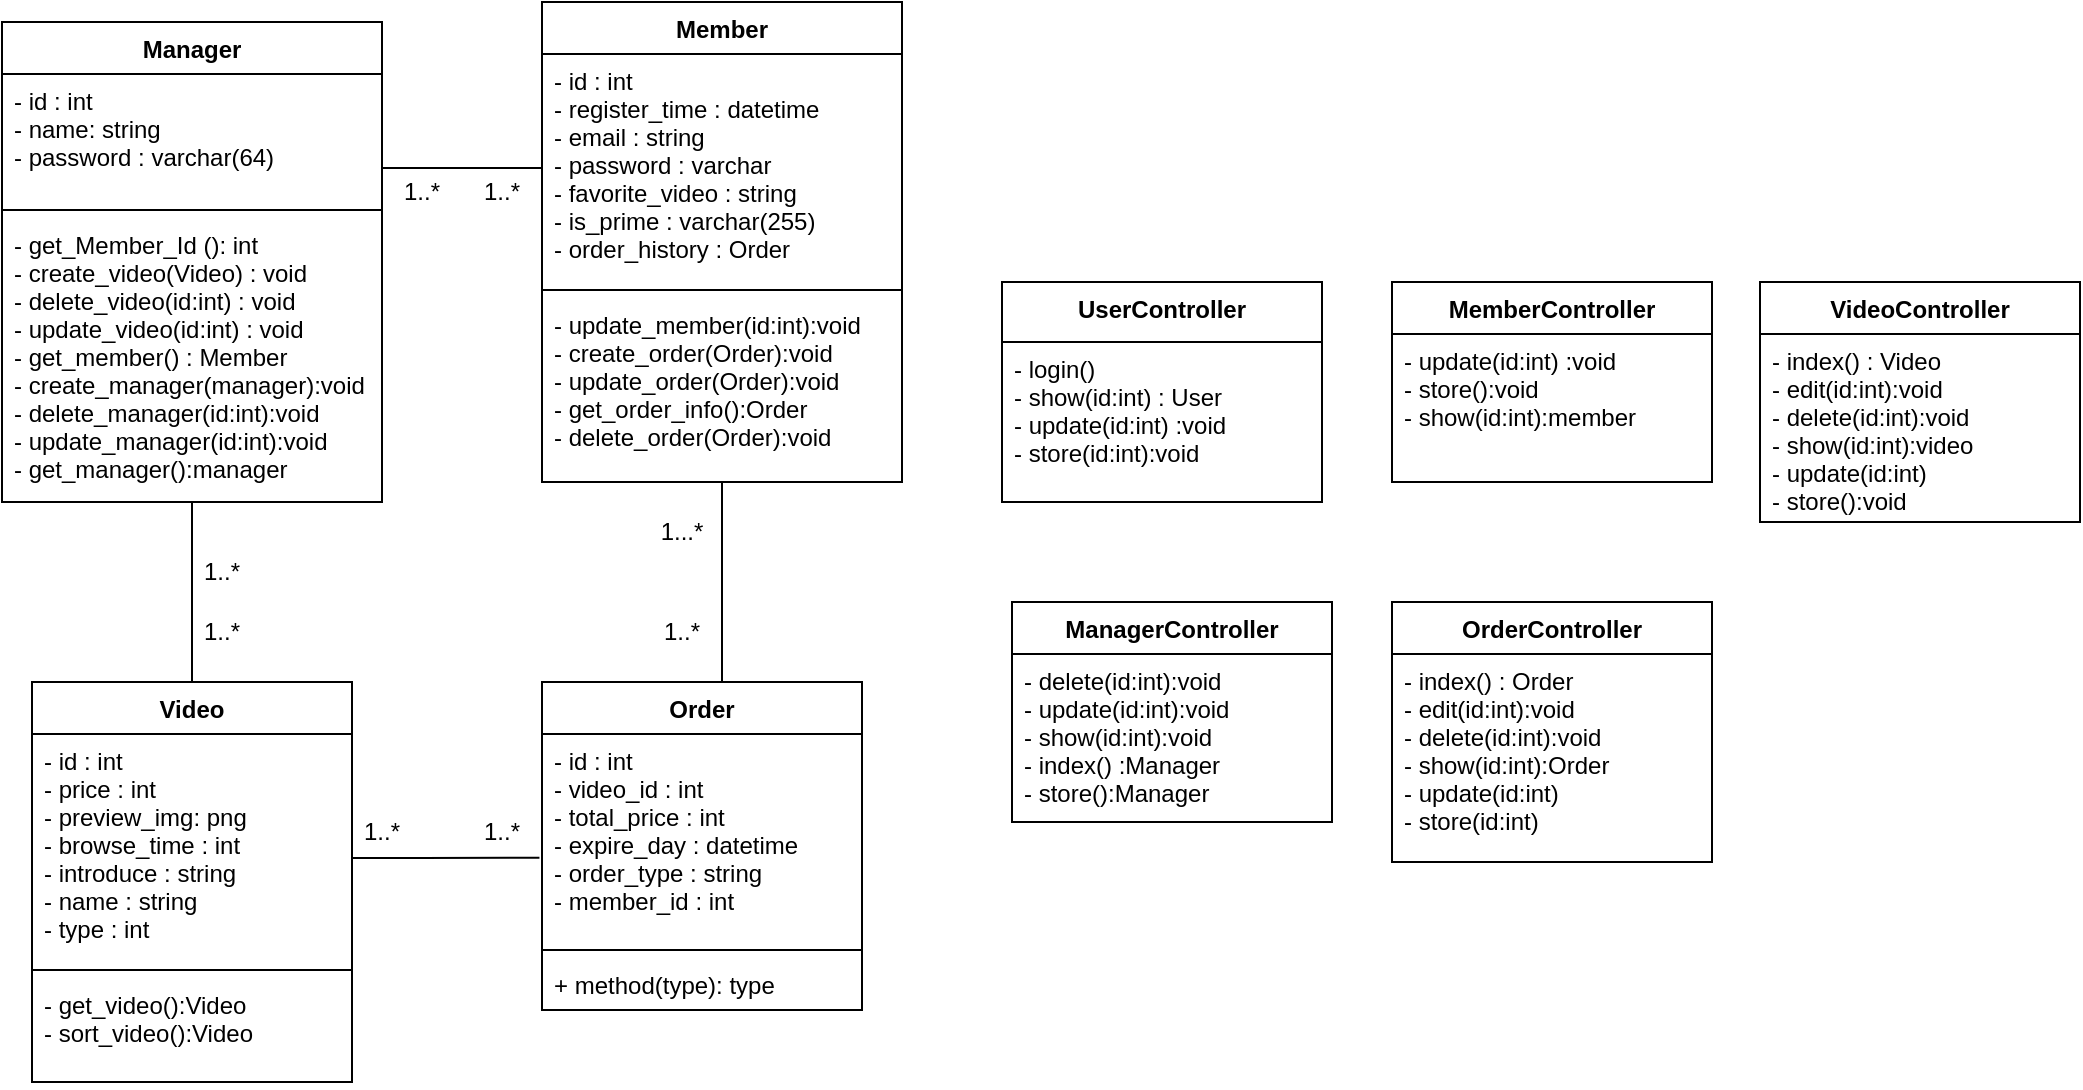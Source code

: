 <mxfile version="15.5.6" type="github">
  <diagram id="C5RBs43oDa-KdzZeNtuy" name="Page-1">
    <mxGraphModel dx="1138" dy="635" grid="1" gridSize="10" guides="1" tooltips="1" connect="1" arrows="1" fold="1" page="1" pageScale="1" pageWidth="827" pageHeight="1169" math="0" shadow="0">
      <root>
        <mxCell id="WIyWlLk6GJQsqaUBKTNV-0" />
        <mxCell id="WIyWlLk6GJQsqaUBKTNV-1" parent="WIyWlLk6GJQsqaUBKTNV-0" />
        <mxCell id="o_LKCgOX1JAMIY1ihnsy-7" style="edgeStyle=orthogonalEdgeStyle;rounded=0;orthogonalLoop=1;jettySize=auto;html=1;exitX=0.5;exitY=1;exitDx=0;exitDy=0;endArrow=none;endFill=0;" edge="1" parent="WIyWlLk6GJQsqaUBKTNV-1" source="zkfFHV4jXpPFQw0GAbJ--0" target="o_LKCgOX1JAMIY1ihnsy-8">
          <mxGeometry relative="1" as="geometry">
            <mxPoint x="300" y="490" as="targetPoint" />
            <Array as="points">
              <mxPoint x="380" y="440" />
              <mxPoint x="380" y="440" />
            </Array>
          </mxGeometry>
        </mxCell>
        <mxCell id="zkfFHV4jXpPFQw0GAbJ--0" value="Member" style="swimlane;fontStyle=1;align=center;verticalAlign=top;childLayout=stackLayout;horizontal=1;startSize=26;horizontalStack=0;resizeParent=1;resizeLast=0;collapsible=1;marginBottom=0;rounded=0;shadow=0;strokeWidth=1;" parent="WIyWlLk6GJQsqaUBKTNV-1" vertex="1">
          <mxGeometry x="290" y="120" width="180" height="240" as="geometry">
            <mxRectangle x="230" y="140" width="160" height="26" as="alternateBounds" />
          </mxGeometry>
        </mxCell>
        <mxCell id="zkfFHV4jXpPFQw0GAbJ--1" value="- id : int&#xa;- register_time : datetime&#xa;- email : string&#xa;- password : varchar&#xa;- favorite_video : string &#xa;- is_prime : varchar(255)&#xa;- order_history : Order&#xa;" style="text;align=left;verticalAlign=top;spacingLeft=4;spacingRight=4;overflow=hidden;rotatable=0;points=[[0,0.5],[1,0.5]];portConstraint=eastwest;" parent="zkfFHV4jXpPFQw0GAbJ--0" vertex="1">
          <mxGeometry y="26" width="180" height="114" as="geometry" />
        </mxCell>
        <mxCell id="zkfFHV4jXpPFQw0GAbJ--4" value="" style="line;html=1;strokeWidth=1;align=left;verticalAlign=middle;spacingTop=-1;spacingLeft=3;spacingRight=3;rotatable=0;labelPosition=right;points=[];portConstraint=eastwest;" parent="zkfFHV4jXpPFQw0GAbJ--0" vertex="1">
          <mxGeometry y="140" width="180" height="8" as="geometry" />
        </mxCell>
        <mxCell id="o_LKCgOX1JAMIY1ihnsy-14" value="- update_member(id:int):void&#xa;- create_order(Order):void&#xa;- update_order(Order):void &#xa;- get_order_info():Order&#xa;- delete_order(Order):void" style="text;strokeColor=none;fillColor=none;align=left;verticalAlign=top;spacingLeft=4;spacingRight=4;overflow=hidden;rotatable=0;points=[[0,0.5],[1,0.5]];portConstraint=eastwest;" vertex="1" parent="zkfFHV4jXpPFQw0GAbJ--0">
          <mxGeometry y="148" width="180" height="92" as="geometry" />
        </mxCell>
        <mxCell id="o_LKCgOX1JAMIY1ihnsy-4" value="1...*" style="text;html=1;strokeColor=none;fillColor=none;align=center;verticalAlign=middle;whiteSpace=wrap;rounded=0;" vertex="1" parent="WIyWlLk6GJQsqaUBKTNV-1">
          <mxGeometry x="350" y="380" width="20" height="10" as="geometry" />
        </mxCell>
        <mxCell id="o_LKCgOX1JAMIY1ihnsy-8" value="Order" style="swimlane;fontStyle=1;align=center;verticalAlign=top;childLayout=stackLayout;horizontal=1;startSize=26;horizontalStack=0;resizeParent=1;resizeParentMax=0;resizeLast=0;collapsible=1;marginBottom=0;" vertex="1" parent="WIyWlLk6GJQsqaUBKTNV-1">
          <mxGeometry x="290" y="460" width="160" height="164" as="geometry" />
        </mxCell>
        <mxCell id="o_LKCgOX1JAMIY1ihnsy-9" value="- id : int&#xa;- video_id : int&#xa;- total_price : int&#xa;- expire_day : datetime&#xa;- order_type : string&#xa;- member_id : int" style="text;strokeColor=none;fillColor=none;align=left;verticalAlign=top;spacingLeft=4;spacingRight=4;overflow=hidden;rotatable=0;points=[[0,0.5],[1,0.5]];portConstraint=eastwest;" vertex="1" parent="o_LKCgOX1JAMIY1ihnsy-8">
          <mxGeometry y="26" width="160" height="104" as="geometry" />
        </mxCell>
        <mxCell id="o_LKCgOX1JAMIY1ihnsy-10" value="" style="line;strokeWidth=1;fillColor=none;align=left;verticalAlign=middle;spacingTop=-1;spacingLeft=3;spacingRight=3;rotatable=0;labelPosition=right;points=[];portConstraint=eastwest;" vertex="1" parent="o_LKCgOX1JAMIY1ihnsy-8">
          <mxGeometry y="130" width="160" height="8" as="geometry" />
        </mxCell>
        <mxCell id="o_LKCgOX1JAMIY1ihnsy-11" value="+ method(type): type" style="text;strokeColor=none;fillColor=none;align=left;verticalAlign=top;spacingLeft=4;spacingRight=4;overflow=hidden;rotatable=0;points=[[0,0.5],[1,0.5]];portConstraint=eastwest;" vertex="1" parent="o_LKCgOX1JAMIY1ihnsy-8">
          <mxGeometry y="138" width="160" height="26" as="geometry" />
        </mxCell>
        <mxCell id="o_LKCgOX1JAMIY1ihnsy-13" value="1..*" style="text;html=1;strokeColor=none;fillColor=none;align=center;verticalAlign=middle;whiteSpace=wrap;rounded=0;" vertex="1" parent="WIyWlLk6GJQsqaUBKTNV-1">
          <mxGeometry x="350" y="430" width="20" height="10" as="geometry" />
        </mxCell>
        <mxCell id="o_LKCgOX1JAMIY1ihnsy-15" value="Manager" style="swimlane;fontStyle=1;align=center;verticalAlign=top;childLayout=stackLayout;horizontal=1;startSize=26;horizontalStack=0;resizeParent=1;resizeLast=0;collapsible=1;marginBottom=0;rounded=0;shadow=0;strokeWidth=1;" vertex="1" parent="WIyWlLk6GJQsqaUBKTNV-1">
          <mxGeometry x="20" y="130" width="190" height="240" as="geometry">
            <mxRectangle x="230" y="140" width="160" height="26" as="alternateBounds" />
          </mxGeometry>
        </mxCell>
        <mxCell id="o_LKCgOX1JAMIY1ihnsy-16" value="- id : int&#xa;- name: string&#xa;- password : varchar(64) &#xa;" style="text;align=left;verticalAlign=top;spacingLeft=4;spacingRight=4;overflow=hidden;rotatable=0;points=[[0,0.5],[1,0.5]];portConstraint=eastwest;" vertex="1" parent="o_LKCgOX1JAMIY1ihnsy-15">
          <mxGeometry y="26" width="190" height="64" as="geometry" />
        </mxCell>
        <mxCell id="o_LKCgOX1JAMIY1ihnsy-17" value="" style="line;html=1;strokeWidth=1;align=left;verticalAlign=middle;spacingTop=-1;spacingLeft=3;spacingRight=3;rotatable=0;labelPosition=right;points=[];portConstraint=eastwest;" vertex="1" parent="o_LKCgOX1JAMIY1ihnsy-15">
          <mxGeometry y="90" width="190" height="8" as="geometry" />
        </mxCell>
        <mxCell id="o_LKCgOX1JAMIY1ihnsy-18" value="- get_Member_Id (): int&#xa;- create_video(Video) : void&#xa;- delete_video(id:int) : void&#xa;- update_video(id:int) : void&#xa;- get_member() : Member&#xa;- create_manager(manager):void&#xa;- delete_manager(id:int):void&#xa;- update_manager(id:int):void&#xa;- get_manager():manager" style="text;strokeColor=none;fillColor=none;align=left;verticalAlign=top;spacingLeft=4;spacingRight=4;overflow=hidden;rotatable=0;points=[[0,0.5],[1,0.5]];portConstraint=eastwest;" vertex="1" parent="o_LKCgOX1JAMIY1ihnsy-15">
          <mxGeometry y="98" width="190" height="142" as="geometry" />
        </mxCell>
        <mxCell id="o_LKCgOX1JAMIY1ihnsy-19" style="edgeStyle=orthogonalEdgeStyle;rounded=0;orthogonalLoop=1;jettySize=auto;html=1;entryX=0;entryY=0.5;entryDx=0;entryDy=0;endArrow=none;endFill=0;" edge="1" parent="WIyWlLk6GJQsqaUBKTNV-1" source="o_LKCgOX1JAMIY1ihnsy-16" target="zkfFHV4jXpPFQw0GAbJ--1">
          <mxGeometry relative="1" as="geometry">
            <Array as="points">
              <mxPoint x="210" y="218" />
            </Array>
          </mxGeometry>
        </mxCell>
        <mxCell id="o_LKCgOX1JAMIY1ihnsy-20" value="1..*" style="text;html=1;strokeColor=none;fillColor=none;align=center;verticalAlign=middle;whiteSpace=wrap;rounded=0;" vertex="1" parent="WIyWlLk6GJQsqaUBKTNV-1">
          <mxGeometry x="220" y="210" width="20" height="10" as="geometry" />
        </mxCell>
        <mxCell id="o_LKCgOX1JAMIY1ihnsy-21" value="1..*" style="text;html=1;strokeColor=none;fillColor=none;align=center;verticalAlign=middle;whiteSpace=wrap;rounded=0;" vertex="1" parent="WIyWlLk6GJQsqaUBKTNV-1">
          <mxGeometry x="260" y="210" width="20" height="10" as="geometry" />
        </mxCell>
        <mxCell id="o_LKCgOX1JAMIY1ihnsy-27" style="edgeStyle=orthogonalEdgeStyle;rounded=0;orthogonalLoop=1;jettySize=auto;html=1;entryX=0.5;entryY=1;entryDx=0;entryDy=0;endArrow=none;endFill=0;" edge="1" parent="WIyWlLk6GJQsqaUBKTNV-1" source="o_LKCgOX1JAMIY1ihnsy-22" target="o_LKCgOX1JAMIY1ihnsy-15">
          <mxGeometry relative="1" as="geometry" />
        </mxCell>
        <mxCell id="o_LKCgOX1JAMIY1ihnsy-22" value="Video" style="swimlane;fontStyle=1;align=center;verticalAlign=top;childLayout=stackLayout;horizontal=1;startSize=26;horizontalStack=0;resizeParent=1;resizeParentMax=0;resizeLast=0;collapsible=1;marginBottom=0;" vertex="1" parent="WIyWlLk6GJQsqaUBKTNV-1">
          <mxGeometry x="35" y="460" width="160" height="200" as="geometry" />
        </mxCell>
        <mxCell id="o_LKCgOX1JAMIY1ihnsy-23" value="- id : int&#xa;- price : int&#xa;- preview_img: png&#xa;- browse_time : int&#xa;- introduce : string&#xa;- name : string&#xa;- type : int" style="text;strokeColor=none;fillColor=none;align=left;verticalAlign=top;spacingLeft=4;spacingRight=4;overflow=hidden;rotatable=0;points=[[0,0.5],[1,0.5]];portConstraint=eastwest;" vertex="1" parent="o_LKCgOX1JAMIY1ihnsy-22">
          <mxGeometry y="26" width="160" height="114" as="geometry" />
        </mxCell>
        <mxCell id="o_LKCgOX1JAMIY1ihnsy-24" value="" style="line;strokeWidth=1;fillColor=none;align=left;verticalAlign=middle;spacingTop=-1;spacingLeft=3;spacingRight=3;rotatable=0;labelPosition=right;points=[];portConstraint=eastwest;" vertex="1" parent="o_LKCgOX1JAMIY1ihnsy-22">
          <mxGeometry y="140" width="160" height="8" as="geometry" />
        </mxCell>
        <mxCell id="o_LKCgOX1JAMIY1ihnsy-25" value="- get_video():Video&#xa;- sort_video():Video" style="text;strokeColor=none;fillColor=none;align=left;verticalAlign=top;spacingLeft=4;spacingRight=4;overflow=hidden;rotatable=0;points=[[0,0.5],[1,0.5]];portConstraint=eastwest;" vertex="1" parent="o_LKCgOX1JAMIY1ihnsy-22">
          <mxGeometry y="148" width="160" height="52" as="geometry" />
        </mxCell>
        <mxCell id="o_LKCgOX1JAMIY1ihnsy-26" style="edgeStyle=orthogonalEdgeStyle;rounded=0;orthogonalLoop=1;jettySize=auto;html=1;entryX=-0.008;entryY=0.595;entryDx=0;entryDy=0;entryPerimeter=0;endArrow=none;endFill=0;" edge="1" parent="WIyWlLk6GJQsqaUBKTNV-1" source="o_LKCgOX1JAMIY1ihnsy-23" target="o_LKCgOX1JAMIY1ihnsy-9">
          <mxGeometry relative="1" as="geometry">
            <Array as="points">
              <mxPoint x="230" y="548" />
              <mxPoint x="230" y="548" />
            </Array>
          </mxGeometry>
        </mxCell>
        <mxCell id="o_LKCgOX1JAMIY1ihnsy-28" value="1..*" style="text;html=1;strokeColor=none;fillColor=none;align=center;verticalAlign=middle;whiteSpace=wrap;rounded=0;" vertex="1" parent="WIyWlLk6GJQsqaUBKTNV-1">
          <mxGeometry x="120" y="400" width="20" height="10" as="geometry" />
        </mxCell>
        <mxCell id="o_LKCgOX1JAMIY1ihnsy-29" value="1..*" style="text;html=1;strokeColor=none;fillColor=none;align=center;verticalAlign=middle;whiteSpace=wrap;rounded=0;" vertex="1" parent="WIyWlLk6GJQsqaUBKTNV-1">
          <mxGeometry x="120" y="430" width="20" height="10" as="geometry" />
        </mxCell>
        <mxCell id="o_LKCgOX1JAMIY1ihnsy-30" value="1..*" style="text;html=1;strokeColor=none;fillColor=none;align=center;verticalAlign=middle;whiteSpace=wrap;rounded=0;" vertex="1" parent="WIyWlLk6GJQsqaUBKTNV-1">
          <mxGeometry x="260" y="530" width="20" height="10" as="geometry" />
        </mxCell>
        <mxCell id="o_LKCgOX1JAMIY1ihnsy-31" value="1..*" style="text;html=1;strokeColor=none;fillColor=none;align=center;verticalAlign=middle;whiteSpace=wrap;rounded=0;" vertex="1" parent="WIyWlLk6GJQsqaUBKTNV-1">
          <mxGeometry x="200" y="530" width="20" height="10" as="geometry" />
        </mxCell>
        <mxCell id="o_LKCgOX1JAMIY1ihnsy-32" value="UserController" style="swimlane;fontStyle=1;align=center;verticalAlign=top;childLayout=stackLayout;horizontal=1;startSize=30;horizontalStack=0;resizeParent=1;resizeParentMax=0;resizeLast=0;collapsible=1;marginBottom=0;" vertex="1" parent="WIyWlLk6GJQsqaUBKTNV-1">
          <mxGeometry x="520" y="260" width="160" height="110" as="geometry" />
        </mxCell>
        <mxCell id="o_LKCgOX1JAMIY1ihnsy-35" value="- login()&#xa;- show(id:int) : User&#xa;- update(id:int) :void&#xa;- store(id:int):void&#xa;&#xa;" style="text;strokeColor=none;fillColor=none;align=left;verticalAlign=top;spacingLeft=4;spacingRight=4;overflow=hidden;rotatable=0;points=[[0,0.5],[1,0.5]];portConstraint=eastwest;" vertex="1" parent="o_LKCgOX1JAMIY1ihnsy-32">
          <mxGeometry y="30" width="160" height="80" as="geometry" />
        </mxCell>
        <mxCell id="o_LKCgOX1JAMIY1ihnsy-36" value="MemberController" style="swimlane;fontStyle=1;align=center;verticalAlign=top;childLayout=stackLayout;horizontal=1;startSize=26;horizontalStack=0;resizeParent=1;resizeParentMax=0;resizeLast=0;collapsible=1;marginBottom=0;" vertex="1" parent="WIyWlLk6GJQsqaUBKTNV-1">
          <mxGeometry x="715" y="260" width="160" height="100" as="geometry" />
        </mxCell>
        <mxCell id="o_LKCgOX1JAMIY1ihnsy-56" value="- update(id:int) :void&#xa;- store():void&#xa;- show(id:int):member&#xa;" style="text;strokeColor=none;fillColor=none;align=left;verticalAlign=top;spacingLeft=4;spacingRight=4;overflow=hidden;rotatable=0;points=[[0,0.5],[1,0.5]];portConstraint=eastwest;" vertex="1" parent="o_LKCgOX1JAMIY1ihnsy-36">
          <mxGeometry y="26" width="160" height="74" as="geometry" />
        </mxCell>
        <mxCell id="o_LKCgOX1JAMIY1ihnsy-40" value="VideoController" style="swimlane;fontStyle=1;align=center;verticalAlign=top;childLayout=stackLayout;horizontal=1;startSize=26;horizontalStack=0;resizeParent=1;resizeParentMax=0;resizeLast=0;collapsible=1;marginBottom=0;" vertex="1" parent="WIyWlLk6GJQsqaUBKTNV-1">
          <mxGeometry x="899" y="260" width="160" height="120" as="geometry" />
        </mxCell>
        <mxCell id="o_LKCgOX1JAMIY1ihnsy-43" value="- index() : Video&#xa;- edit(id:int):void&#xa;- delete(id:int):void&#xa;- show(id:int):video&#xa;- update(id:int)&#xa;- store():void" style="text;strokeColor=none;fillColor=none;align=left;verticalAlign=top;spacingLeft=4;spacingRight=4;overflow=hidden;rotatable=0;points=[[0,0.5],[1,0.5]];portConstraint=eastwest;" vertex="1" parent="o_LKCgOX1JAMIY1ihnsy-40">
          <mxGeometry y="26" width="160" height="94" as="geometry" />
        </mxCell>
        <mxCell id="o_LKCgOX1JAMIY1ihnsy-44" value="ManagerController" style="swimlane;fontStyle=1;align=center;verticalAlign=top;childLayout=stackLayout;horizontal=1;startSize=26;horizontalStack=0;resizeParent=1;resizeParentMax=0;resizeLast=0;collapsible=1;marginBottom=0;" vertex="1" parent="WIyWlLk6GJQsqaUBKTNV-1">
          <mxGeometry x="525" y="420" width="160" height="110" as="geometry" />
        </mxCell>
        <mxCell id="o_LKCgOX1JAMIY1ihnsy-47" value="- delete(id:int):void&#xa;- update(id:int):void&#xa;- show(id:int):void&#xa;- index() :Manager&#xa;- store():Manager" style="text;strokeColor=none;fillColor=none;align=left;verticalAlign=top;spacingLeft=4;spacingRight=4;overflow=hidden;rotatable=0;points=[[0,0.5],[1,0.5]];portConstraint=eastwest;" vertex="1" parent="o_LKCgOX1JAMIY1ihnsy-44">
          <mxGeometry y="26" width="160" height="84" as="geometry" />
        </mxCell>
        <mxCell id="o_LKCgOX1JAMIY1ihnsy-52" value="OrderController" style="swimlane;fontStyle=1;align=center;verticalAlign=top;childLayout=stackLayout;horizontal=1;startSize=26;horizontalStack=0;resizeParent=1;resizeParentMax=0;resizeLast=0;collapsible=1;marginBottom=0;" vertex="1" parent="WIyWlLk6GJQsqaUBKTNV-1">
          <mxGeometry x="715" y="420" width="160" height="130" as="geometry" />
        </mxCell>
        <mxCell id="o_LKCgOX1JAMIY1ihnsy-55" value="- index() : Order&#xa;- edit(id:int):void&#xa;- delete(id:int):void&#xa;- show(id:int):Order&#xa;- update(id:int)&#xa;- store(id:int)" style="text;strokeColor=none;fillColor=none;align=left;verticalAlign=top;spacingLeft=4;spacingRight=4;overflow=hidden;rotatable=0;points=[[0,0.5],[1,0.5]];portConstraint=eastwest;" vertex="1" parent="o_LKCgOX1JAMIY1ihnsy-52">
          <mxGeometry y="26" width="160" height="104" as="geometry" />
        </mxCell>
      </root>
    </mxGraphModel>
  </diagram>
</mxfile>
